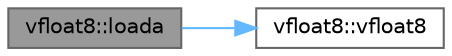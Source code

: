 digraph "vfloat8::loada"
{
 // LATEX_PDF_SIZE
  bgcolor="transparent";
  edge [fontname=Helvetica,fontsize=10,labelfontname=Helvetica,labelfontsize=10];
  node [fontname=Helvetica,fontsize=10,shape=box,height=0.2,width=0.4];
  rankdir="LR";
  Node1 [id="Node000001",label="vfloat8::loada",height=0.2,width=0.4,color="gray40", fillcolor="grey60", style="filled", fontcolor="black",tooltip="Factory that returns a vector loaded from 32B aligned memory."];
  Node1 -> Node2 [id="edge2_Node000001_Node000002",color="steelblue1",style="solid",tooltip=" "];
  Node2 [id="Node000002",label="vfloat8::vfloat8",height=0.2,width=0.4,color="grey40", fillcolor="white", style="filled",URL="$structvfloat8.html#af6bb9e67c13460dbf072cafd6fdb5805",tooltip="Construct from zero-initialized value."];
}
